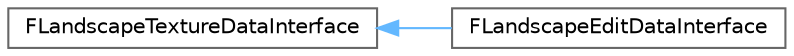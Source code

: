 digraph "Graphical Class Hierarchy"
{
 // INTERACTIVE_SVG=YES
 // LATEX_PDF_SIZE
  bgcolor="transparent";
  edge [fontname=Helvetica,fontsize=10,labelfontname=Helvetica,labelfontsize=10];
  node [fontname=Helvetica,fontsize=10,shape=box,height=0.2,width=0.4];
  rankdir="LR";
  Node0 [id="Node000000",label="FLandscapeTextureDataInterface",height=0.2,width=0.4,color="grey40", fillcolor="white", style="filled",URL="$df/d1b/structFLandscapeTextureDataInterface.html",tooltip=" "];
  Node0 -> Node1 [id="edge4090_Node000000_Node000001",dir="back",color="steelblue1",style="solid",tooltip=" "];
  Node1 [id="Node000001",label="FLandscapeEditDataInterface",height=0.2,width=0.4,color="grey40", fillcolor="white", style="filled",URL="$dd/ddd/structFLandscapeEditDataInterface.html",tooltip=" "];
}
